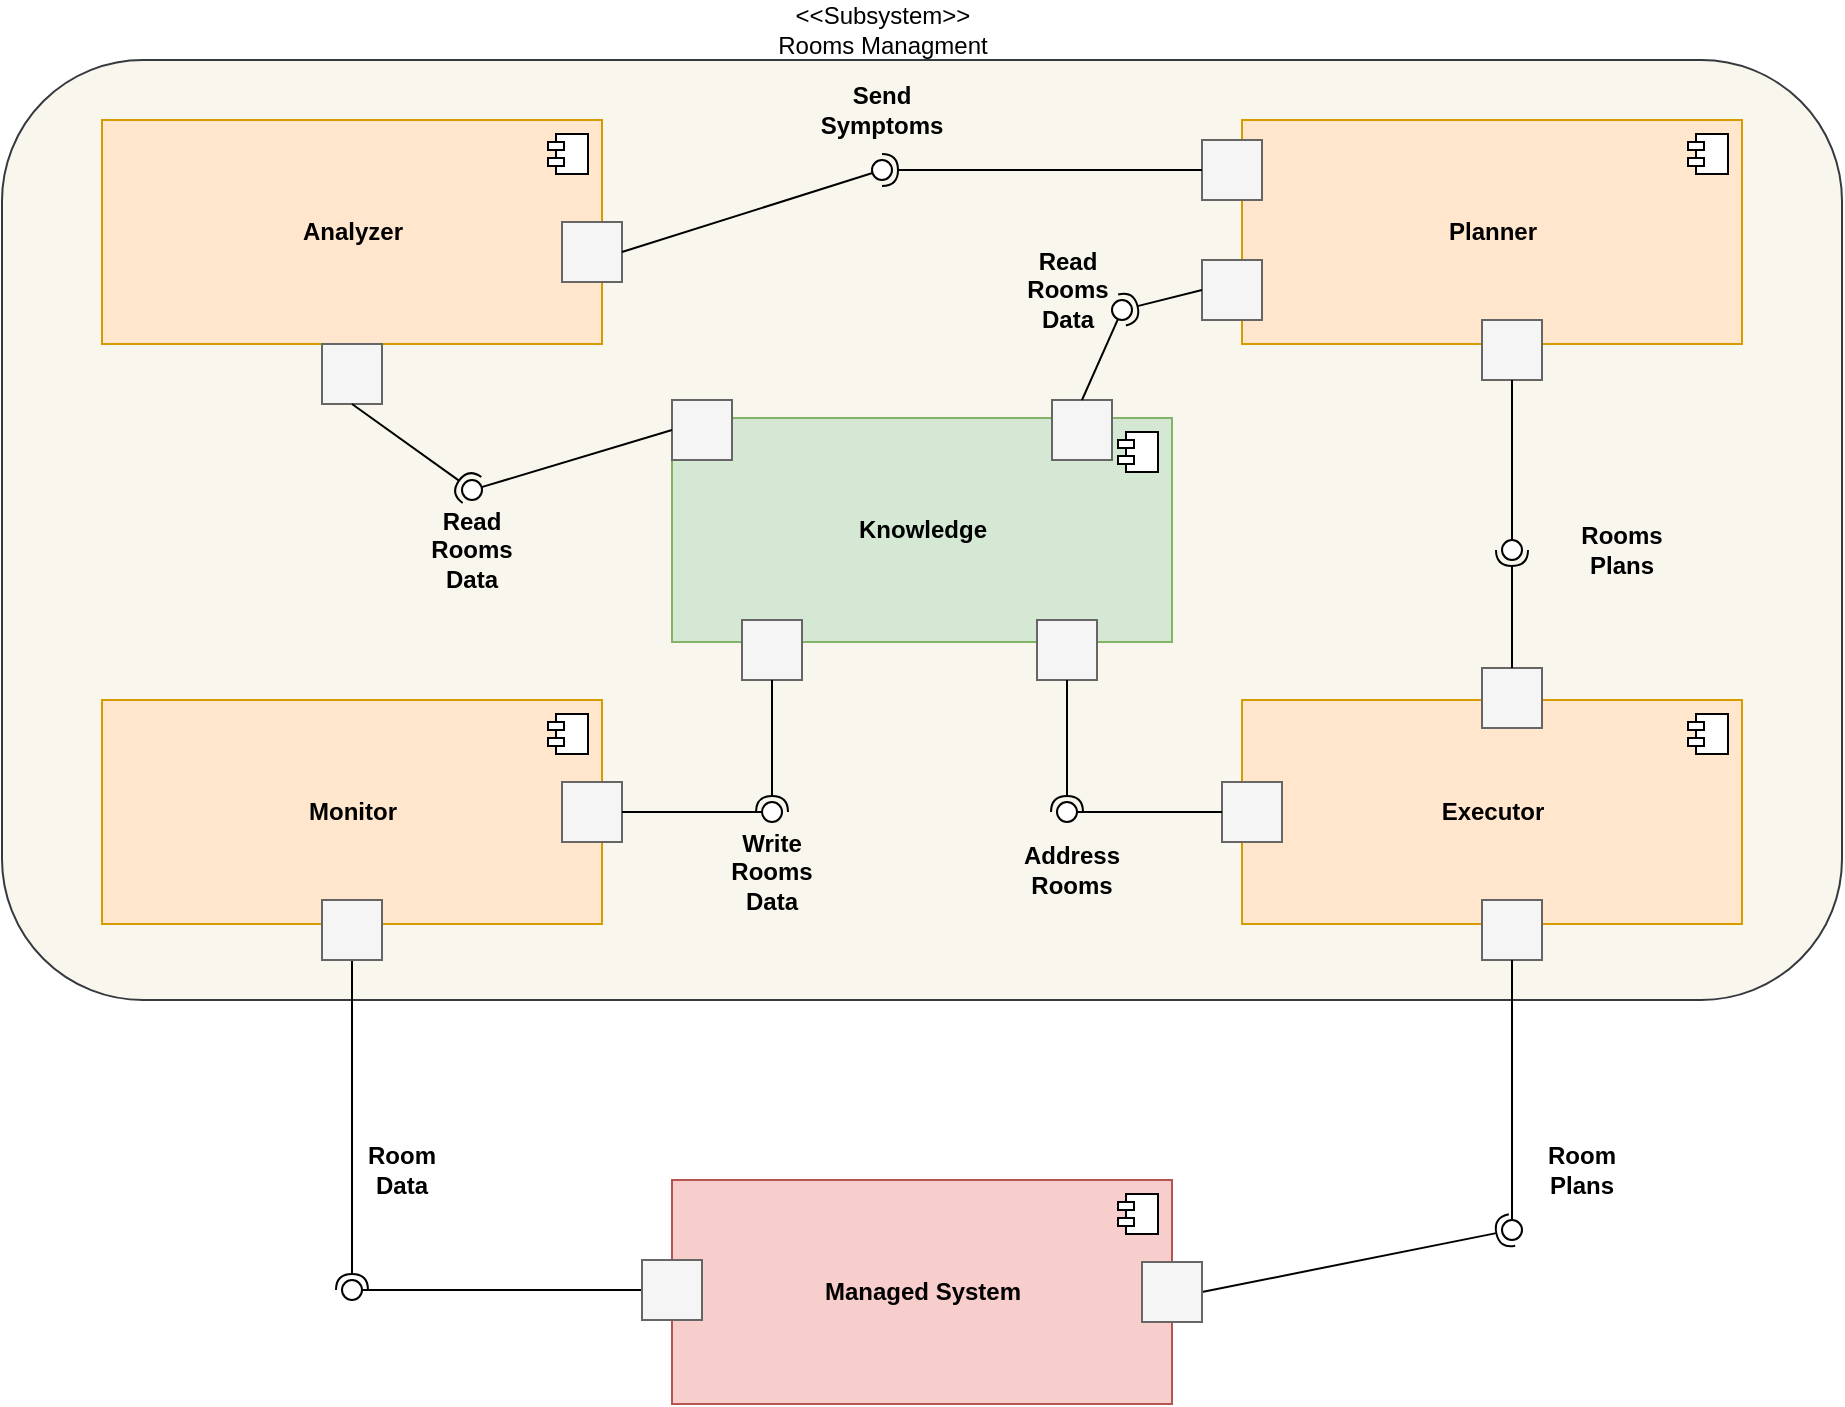 <mxfile version="20.8.3" type="google"><diagram id="yNoaNUTrjd9lA58yJgSM" name="Page-1"><mxGraphModel dx="954" dy="595" grid="1" gridSize="10" guides="1" tooltips="1" connect="1" arrows="1" fold="1" page="1" pageScale="1" pageWidth="1169" pageHeight="827" math="0" shadow="0"><root><mxCell id="0"/><mxCell id="1" parent="0"/><mxCell id="JK7j-euUFYSsGoetrH3W-2" value="" style="rounded=1;whiteSpace=wrap;html=1;fillColor=#f9f7ed;strokeColor=#36393d;" parent="1" vertex="1"><mxGeometry x="160" y="80" width="920" height="470" as="geometry"/></mxCell><mxCell id="JK7j-euUFYSsGoetrH3W-3" value="&amp;lt;&amp;lt;Subsystem&amp;gt;&amp;gt;&lt;br&gt;Rooms Managment" style="text;html=1;strokeColor=none;fillColor=none;align=center;verticalAlign=middle;whiteSpace=wrap;rounded=0;" parent="1" vertex="1"><mxGeometry x="522.5" y="50" width="155" height="30" as="geometry"/></mxCell><mxCell id="JK7j-euUFYSsGoetrH3W-16" value="&lt;b&gt;Monitor&lt;/b&gt;" style="html=1;dropTarget=0;fillColor=#ffe6cc;strokeColor=#d79b00;" parent="1" vertex="1"><mxGeometry x="210" y="400" width="250" height="112" as="geometry"/></mxCell><mxCell id="JK7j-euUFYSsGoetrH3W-17" value="" style="shape=module;jettyWidth=8;jettyHeight=4;" parent="JK7j-euUFYSsGoetrH3W-16" vertex="1"><mxGeometry x="1" width="20" height="20" relative="1" as="geometry"><mxPoint x="-27" y="7" as="offset"/></mxGeometry></mxCell><mxCell id="JK7j-euUFYSsGoetrH3W-20" value="&lt;b&gt;Knowledge&lt;/b&gt;" style="html=1;dropTarget=0;fillColor=#d5e8d4;strokeColor=#82b366;" parent="1" vertex="1"><mxGeometry x="495" y="259" width="250" height="112" as="geometry"/></mxCell><mxCell id="JK7j-euUFYSsGoetrH3W-21" value="" style="shape=module;jettyWidth=8;jettyHeight=4;" parent="JK7j-euUFYSsGoetrH3W-20" vertex="1"><mxGeometry x="1" width="20" height="20" relative="1" as="geometry"><mxPoint x="-27" y="7" as="offset"/></mxGeometry></mxCell><mxCell id="JK7j-euUFYSsGoetrH3W-22" value="&lt;b&gt;Executor&lt;/b&gt;" style="html=1;dropTarget=0;fillColor=#ffe6cc;strokeColor=#d79b00;" parent="1" vertex="1"><mxGeometry x="780" y="400" width="250" height="112" as="geometry"/></mxCell><mxCell id="JK7j-euUFYSsGoetrH3W-23" value="" style="shape=module;jettyWidth=8;jettyHeight=4;" parent="JK7j-euUFYSsGoetrH3W-22" vertex="1"><mxGeometry x="1" width="20" height="20" relative="1" as="geometry"><mxPoint x="-27" y="7" as="offset"/></mxGeometry></mxCell><mxCell id="JK7j-euUFYSsGoetrH3W-25" value="&lt;b&gt;Analyzer&lt;br&gt;&lt;/b&gt;" style="html=1;dropTarget=0;fillColor=#ffe6cc;strokeColor=#d79b00;" parent="1" vertex="1"><mxGeometry x="210" y="110" width="250" height="112" as="geometry"/></mxCell><mxCell id="JK7j-euUFYSsGoetrH3W-26" value="" style="shape=module;jettyWidth=8;jettyHeight=4;" parent="JK7j-euUFYSsGoetrH3W-25" vertex="1"><mxGeometry x="1" width="20" height="20" relative="1" as="geometry"><mxPoint x="-27" y="7" as="offset"/></mxGeometry></mxCell><mxCell id="JK7j-euUFYSsGoetrH3W-27" value="&lt;b&gt;Planner&lt;/b&gt;" style="html=1;dropTarget=0;fillColor=#ffe6cc;strokeColor=#d79b00;" parent="1" vertex="1"><mxGeometry x="780" y="110" width="250" height="112" as="geometry"/></mxCell><mxCell id="JK7j-euUFYSsGoetrH3W-28" value="" style="shape=module;jettyWidth=8;jettyHeight=4;" parent="JK7j-euUFYSsGoetrH3W-27" vertex="1"><mxGeometry x="1" width="20" height="20" relative="1" as="geometry"><mxPoint x="-27" y="7" as="offset"/></mxGeometry></mxCell><mxCell id="JK7j-euUFYSsGoetrH3W-29" value="&lt;b&gt;Managed System&lt;/b&gt;" style="html=1;dropTarget=0;fillColor=#f8cecc;strokeColor=#b85450;" parent="1" vertex="1"><mxGeometry x="495" y="640" width="250" height="112" as="geometry"/></mxCell><mxCell id="JK7j-euUFYSsGoetrH3W-30" value="" style="shape=module;jettyWidth=8;jettyHeight=4;" parent="JK7j-euUFYSsGoetrH3W-29" vertex="1"><mxGeometry x="1" width="20" height="20" relative="1" as="geometry"><mxPoint x="-27" y="7" as="offset"/></mxGeometry></mxCell><mxCell id="JK7j-euUFYSsGoetrH3W-37" value="" style="rounded=0;orthogonalLoop=1;jettySize=auto;html=1;endArrow=none;endFill=0;sketch=0;targetPerimeterSpacing=0;exitX=0;exitY=0.5;exitDx=0;exitDy=0;startArrow=none;" parent="1" source="JK7j-euUFYSsGoetrH3W-41" target="JK7j-euUFYSsGoetrH3W-39" edge="1"><mxGeometry relative="1" as="geometry"><mxPoint x="315" y="675" as="sourcePoint"/></mxGeometry></mxCell><mxCell id="JK7j-euUFYSsGoetrH3W-38" value="" style="rounded=0;orthogonalLoop=1;jettySize=auto;html=1;endArrow=halfCircle;endFill=0;entryX=0.5;entryY=0.5;endSize=6;strokeWidth=1;sketch=0;exitX=0.5;exitY=1;exitDx=0;exitDy=0;" parent="1" source="JK7j-euUFYSsGoetrH3W-16" target="JK7j-euUFYSsGoetrH3W-39" edge="1"><mxGeometry relative="1" as="geometry"><mxPoint x="355" y="675" as="sourcePoint"/><Array as="points"/></mxGeometry></mxCell><mxCell id="JK7j-euUFYSsGoetrH3W-39" value="" style="ellipse;whiteSpace=wrap;html=1;align=center;aspect=fixed;resizable=0;points=[];outlineConnect=0;sketch=0;" parent="1" vertex="1"><mxGeometry x="330" y="690" width="10" height="10" as="geometry"/></mxCell><mxCell id="JK7j-euUFYSsGoetrH3W-40" value="" style="whiteSpace=wrap;html=1;aspect=fixed;fillColor=#f5f5f5;strokeColor=#666666;fontColor=#333333;" parent="1" vertex="1"><mxGeometry x="320" y="500" width="30" height="30" as="geometry"/></mxCell><mxCell id="JK7j-euUFYSsGoetrH3W-42" value="" style="rounded=0;orthogonalLoop=1;jettySize=auto;html=1;endArrow=none;endFill=0;sketch=0;sourcePerimeterSpacing=0;exitX=0;exitY=0.5;exitDx=0;exitDy=0;" parent="1" source="JK7j-euUFYSsGoetrH3W-29" target="JK7j-euUFYSsGoetrH3W-41" edge="1"><mxGeometry relative="1" as="geometry"><mxPoint x="495" y="696" as="sourcePoint"/><mxPoint x="370" y="696" as="targetPoint"/></mxGeometry></mxCell><mxCell id="JK7j-euUFYSsGoetrH3W-41" value="" style="whiteSpace=wrap;html=1;aspect=fixed;fillColor=#f5f5f5;strokeColor=#666666;fontColor=#333333;" parent="1" vertex="1"><mxGeometry x="480" y="680" width="30" height="30" as="geometry"/></mxCell><mxCell id="JK7j-euUFYSsGoetrH3W-43" value="" style="whiteSpace=wrap;html=1;aspect=fixed;fillColor=#f5f5f5;strokeColor=#666666;fontColor=#333333;" parent="1" vertex="1"><mxGeometry x="440" y="441" width="30" height="30" as="geometry"/></mxCell><mxCell id="JK7j-euUFYSsGoetrH3W-44" value="" style="whiteSpace=wrap;html=1;aspect=fixed;fillColor=#f5f5f5;strokeColor=#666666;fontColor=#333333;" parent="1" vertex="1"><mxGeometry x="770" y="441" width="30" height="30" as="geometry"/></mxCell><mxCell id="JK7j-euUFYSsGoetrH3W-45" value="" style="whiteSpace=wrap;html=1;aspect=fixed;fillColor=#f5f5f5;strokeColor=#666666;fontColor=#333333;" parent="1" vertex="1"><mxGeometry x="900" y="500" width="30" height="30" as="geometry"/></mxCell><mxCell id="JK7j-euUFYSsGoetrH3W-46" value="" style="whiteSpace=wrap;html=1;aspect=fixed;fillColor=#f5f5f5;strokeColor=#666666;fontColor=#333333;" parent="1" vertex="1"><mxGeometry x="530" y="360" width="30" height="30" as="geometry"/></mxCell><mxCell id="JK7j-euUFYSsGoetrH3W-47" value="" style="whiteSpace=wrap;html=1;aspect=fixed;fillColor=#f5f5f5;strokeColor=#666666;fontColor=#333333;" parent="1" vertex="1"><mxGeometry x="677.5" y="360" width="30" height="30" as="geometry"/></mxCell><mxCell id="JK7j-euUFYSsGoetrH3W-48" value="" style="whiteSpace=wrap;html=1;aspect=fixed;fillColor=#f5f5f5;strokeColor=#666666;fontColor=#333333;" parent="1" vertex="1"><mxGeometry x="495" y="250" width="30" height="30" as="geometry"/></mxCell><mxCell id="JK7j-euUFYSsGoetrH3W-49" value="" style="whiteSpace=wrap;html=1;aspect=fixed;fillColor=#f5f5f5;strokeColor=#666666;fontColor=#333333;" parent="1" vertex="1"><mxGeometry x="685" y="250" width="30" height="30" as="geometry"/></mxCell><mxCell id="JK7j-euUFYSsGoetrH3W-50" value="" style="whiteSpace=wrap;html=1;aspect=fixed;fillColor=#f5f5f5;strokeColor=#666666;fontColor=#333333;" parent="1" vertex="1"><mxGeometry x="320" y="222" width="30" height="30" as="geometry"/></mxCell><mxCell id="JK7j-euUFYSsGoetrH3W-51" value="" style="whiteSpace=wrap;html=1;aspect=fixed;fillColor=#f5f5f5;strokeColor=#666666;fontColor=#333333;" parent="1" vertex="1"><mxGeometry x="440" y="161" width="30" height="30" as="geometry"/></mxCell><mxCell id="JK7j-euUFYSsGoetrH3W-52" value="" style="whiteSpace=wrap;html=1;aspect=fixed;fillColor=#f5f5f5;strokeColor=#666666;fontColor=#333333;" parent="1" vertex="1"><mxGeometry x="760" y="120" width="30" height="30" as="geometry"/></mxCell><mxCell id="JK7j-euUFYSsGoetrH3W-53" value="" style="whiteSpace=wrap;html=1;aspect=fixed;fillColor=#f5f5f5;strokeColor=#666666;fontColor=#333333;" parent="1" vertex="1"><mxGeometry x="760" y="180" width="30" height="30" as="geometry"/></mxCell><mxCell id="JK7j-euUFYSsGoetrH3W-54" value="" style="whiteSpace=wrap;html=1;aspect=fixed;fillColor=#f5f5f5;strokeColor=#666666;fontColor=#333333;" parent="1" vertex="1"><mxGeometry x="900" y="210" width="30" height="30" as="geometry"/></mxCell><mxCell id="JK7j-euUFYSsGoetrH3W-55" value="" style="whiteSpace=wrap;html=1;aspect=fixed;fillColor=#f5f5f5;strokeColor=#666666;fontColor=#333333;" parent="1" vertex="1"><mxGeometry x="900" y="384" width="30" height="30" as="geometry"/></mxCell><mxCell id="JK7j-euUFYSsGoetrH3W-56" value="" style="rounded=0;orthogonalLoop=1;jettySize=auto;html=1;endArrow=none;endFill=0;sketch=0;sourcePerimeterSpacing=0;targetPerimeterSpacing=0;" parent="1" source="JK7j-euUFYSsGoetrH3W-43" target="JK7j-euUFYSsGoetrH3W-58" edge="1"><mxGeometry relative="1" as="geometry"><mxPoint x="610" y="375" as="sourcePoint"/></mxGeometry></mxCell><mxCell id="JK7j-euUFYSsGoetrH3W-57" value="" style="rounded=0;orthogonalLoop=1;jettySize=auto;html=1;endArrow=halfCircle;endFill=0;entryX=0.5;entryY=0.5;endSize=6;strokeWidth=1;sketch=0;exitX=0.5;exitY=1;exitDx=0;exitDy=0;" parent="1" source="JK7j-euUFYSsGoetrH3W-46" target="JK7j-euUFYSsGoetrH3W-58" edge="1"><mxGeometry relative="1" as="geometry"><mxPoint x="650" y="375" as="sourcePoint"/></mxGeometry></mxCell><mxCell id="JK7j-euUFYSsGoetrH3W-58" value="" style="ellipse;whiteSpace=wrap;html=1;align=center;aspect=fixed;resizable=0;points=[];outlineConnect=0;sketch=0;" parent="1" vertex="1"><mxGeometry x="540" y="451" width="10" height="10" as="geometry"/></mxCell><mxCell id="JK7j-euUFYSsGoetrH3W-59" value="" style="rounded=0;orthogonalLoop=1;jettySize=auto;html=1;endArrow=none;endFill=0;sketch=0;sourcePerimeterSpacing=0;targetPerimeterSpacing=0;exitX=0;exitY=0.5;exitDx=0;exitDy=0;" parent="1" source="JK7j-euUFYSsGoetrH3W-44" target="JK7j-euUFYSsGoetrH3W-61" edge="1"><mxGeometry relative="1" as="geometry"><mxPoint x="610" y="355" as="sourcePoint"/></mxGeometry></mxCell><mxCell id="JK7j-euUFYSsGoetrH3W-60" value="" style="rounded=0;orthogonalLoop=1;jettySize=auto;html=1;endArrow=halfCircle;endFill=0;entryX=0.5;entryY=0.5;endSize=6;strokeWidth=1;sketch=0;exitX=0.5;exitY=1;exitDx=0;exitDy=0;" parent="1" source="JK7j-euUFYSsGoetrH3W-47" target="JK7j-euUFYSsGoetrH3W-61" edge="1"><mxGeometry relative="1" as="geometry"><mxPoint x="650" y="355" as="sourcePoint"/><Array as="points"/></mxGeometry></mxCell><mxCell id="JK7j-euUFYSsGoetrH3W-61" value="" style="ellipse;whiteSpace=wrap;html=1;align=center;aspect=fixed;resizable=0;points=[];outlineConnect=0;sketch=0;direction=south;" parent="1" vertex="1"><mxGeometry x="687.5" y="451" width="10" height="10" as="geometry"/></mxCell><mxCell id="JK7j-euUFYSsGoetrH3W-65" value="" style="rounded=0;orthogonalLoop=1;jettySize=auto;html=1;endArrow=none;endFill=0;sketch=0;sourcePerimeterSpacing=0;targetPerimeterSpacing=0;exitX=0;exitY=0.5;exitDx=0;exitDy=0;" parent="1" source="JK7j-euUFYSsGoetrH3W-48" target="JK7j-euUFYSsGoetrH3W-67" edge="1"><mxGeometry relative="1" as="geometry"><mxPoint x="310" y="305" as="sourcePoint"/></mxGeometry></mxCell><mxCell id="JK7j-euUFYSsGoetrH3W-66" value="" style="rounded=0;orthogonalLoop=1;jettySize=auto;html=1;endArrow=halfCircle;endFill=0;entryX=0.5;entryY=0.5;endSize=6;strokeWidth=1;sketch=0;exitX=0.5;exitY=1;exitDx=0;exitDy=0;" parent="1" source="JK7j-euUFYSsGoetrH3W-50" target="JK7j-euUFYSsGoetrH3W-67" edge="1"><mxGeometry relative="1" as="geometry"><mxPoint x="350" y="305" as="sourcePoint"/></mxGeometry></mxCell><mxCell id="JK7j-euUFYSsGoetrH3W-67" value="" style="ellipse;whiteSpace=wrap;html=1;align=center;aspect=fixed;resizable=0;points=[];outlineConnect=0;sketch=0;" parent="1" vertex="1"><mxGeometry x="390" y="290" width="10" height="10" as="geometry"/></mxCell><mxCell id="JK7j-euUFYSsGoetrH3W-68" value="" style="rounded=0;orthogonalLoop=1;jettySize=auto;html=1;endArrow=none;endFill=0;sketch=0;sourcePerimeterSpacing=0;targetPerimeterSpacing=0;exitX=1;exitY=0.5;exitDx=0;exitDy=0;" parent="1" source="JK7j-euUFYSsGoetrH3W-51" target="JK7j-euUFYSsGoetrH3W-70" edge="1"><mxGeometry relative="1" as="geometry"><mxPoint x="330" y="355" as="sourcePoint"/></mxGeometry></mxCell><mxCell id="JK7j-euUFYSsGoetrH3W-69" value="" style="rounded=0;orthogonalLoop=1;jettySize=auto;html=1;endArrow=halfCircle;endFill=0;entryX=0.5;entryY=0.5;endSize=6;strokeWidth=1;sketch=0;exitX=0;exitY=0.5;exitDx=0;exitDy=0;" parent="1" source="JK7j-euUFYSsGoetrH3W-52" target="JK7j-euUFYSsGoetrH3W-70" edge="1"><mxGeometry relative="1" as="geometry"><mxPoint x="370" y="355" as="sourcePoint"/></mxGeometry></mxCell><mxCell id="JK7j-euUFYSsGoetrH3W-70" value="" style="ellipse;whiteSpace=wrap;html=1;align=center;aspect=fixed;resizable=0;points=[];outlineConnect=0;sketch=0;" parent="1" vertex="1"><mxGeometry x="595" y="130" width="10" height="10" as="geometry"/></mxCell><mxCell id="JK7j-euUFYSsGoetrH3W-71" value="" style="rounded=0;orthogonalLoop=1;jettySize=auto;html=1;endArrow=none;endFill=0;sketch=0;sourcePerimeterSpacing=0;targetPerimeterSpacing=0;exitX=0.5;exitY=0;exitDx=0;exitDy=0;" parent="1" source="JK7j-euUFYSsGoetrH3W-49" target="JK7j-euUFYSsGoetrH3W-73" edge="1"><mxGeometry relative="1" as="geometry"><mxPoint x="240" y="355" as="sourcePoint"/></mxGeometry></mxCell><mxCell id="JK7j-euUFYSsGoetrH3W-72" value="" style="rounded=0;orthogonalLoop=1;jettySize=auto;html=1;endArrow=halfCircle;endFill=0;entryX=0.5;entryY=0.5;endSize=6;strokeWidth=1;sketch=0;exitX=0;exitY=0.5;exitDx=0;exitDy=0;" parent="1" source="JK7j-euUFYSsGoetrH3W-53" target="JK7j-euUFYSsGoetrH3W-73" edge="1"><mxGeometry relative="1" as="geometry"><mxPoint x="280" y="355" as="sourcePoint"/></mxGeometry></mxCell><mxCell id="JK7j-euUFYSsGoetrH3W-73" value="" style="ellipse;whiteSpace=wrap;html=1;align=center;aspect=fixed;resizable=0;points=[];outlineConnect=0;sketch=0;" parent="1" vertex="1"><mxGeometry x="715" y="200" width="10" height="10" as="geometry"/></mxCell><mxCell id="JK7j-euUFYSsGoetrH3W-74" value="" style="rounded=0;orthogonalLoop=1;jettySize=auto;html=1;endArrow=none;endFill=0;sketch=0;sourcePerimeterSpacing=0;targetPerimeterSpacing=0;exitX=0.5;exitY=1;exitDx=0;exitDy=0;" parent="1" source="JK7j-euUFYSsGoetrH3W-54" target="JK7j-euUFYSsGoetrH3W-76" edge="1"><mxGeometry relative="1" as="geometry"><mxPoint x="240" y="385" as="sourcePoint"/></mxGeometry></mxCell><mxCell id="JK7j-euUFYSsGoetrH3W-75" value="" style="rounded=0;orthogonalLoop=1;jettySize=auto;html=1;endArrow=halfCircle;endFill=0;entryX=0.5;entryY=0.5;endSize=6;strokeWidth=1;sketch=0;exitX=0.5;exitY=0;exitDx=0;exitDy=0;" parent="1" source="JK7j-euUFYSsGoetrH3W-55" target="JK7j-euUFYSsGoetrH3W-76" edge="1"><mxGeometry relative="1" as="geometry"><mxPoint x="280" y="385" as="sourcePoint"/></mxGeometry></mxCell><mxCell id="JK7j-euUFYSsGoetrH3W-76" value="" style="ellipse;whiteSpace=wrap;html=1;align=center;aspect=fixed;resizable=0;points=[];outlineConnect=0;sketch=0;" parent="1" vertex="1"><mxGeometry x="910" y="320" width="10" height="10" as="geometry"/></mxCell><mxCell id="JK7j-euUFYSsGoetrH3W-80" value="" style="rounded=0;orthogonalLoop=1;jettySize=auto;html=1;endArrow=none;endFill=0;sketch=0;sourcePerimeterSpacing=0;targetPerimeterSpacing=0;exitX=0.5;exitY=1;exitDx=0;exitDy=0;" parent="1" source="JK7j-euUFYSsGoetrH3W-45" target="JK7j-euUFYSsGoetrH3W-82" edge="1"><mxGeometry relative="1" as="geometry"><mxPoint x="895" y="665" as="sourcePoint"/></mxGeometry></mxCell><mxCell id="JK7j-euUFYSsGoetrH3W-81" value="" style="rounded=0;orthogonalLoop=1;jettySize=auto;html=1;endArrow=halfCircle;endFill=0;entryX=0.5;entryY=0.5;endSize=6;strokeWidth=1;sketch=0;exitX=1;exitY=0.5;exitDx=0;exitDy=0;" parent="1" source="JK7j-euUFYSsGoetrH3W-83" target="JK7j-euUFYSsGoetrH3W-82" edge="1"><mxGeometry relative="1" as="geometry"><mxPoint x="910" y="700" as="sourcePoint"/></mxGeometry></mxCell><mxCell id="JK7j-euUFYSsGoetrH3W-82" value="" style="ellipse;whiteSpace=wrap;html=1;align=center;aspect=fixed;resizable=0;points=[];outlineConnect=0;sketch=0;" parent="1" vertex="1"><mxGeometry x="910" y="660" width="10" height="10" as="geometry"/></mxCell><mxCell id="JK7j-euUFYSsGoetrH3W-83" value="" style="whiteSpace=wrap;html=1;aspect=fixed;fillColor=#f5f5f5;strokeColor=#666666;fontColor=#333333;" parent="1" vertex="1"><mxGeometry x="730" y="681" width="30" height="30" as="geometry"/></mxCell><mxCell id="JK7j-euUFYSsGoetrH3W-84" value="&lt;b&gt;Send Symptoms&lt;/b&gt;" style="text;html=1;strokeColor=none;fillColor=none;align=center;verticalAlign=middle;whiteSpace=wrap;rounded=0;" parent="1" vertex="1"><mxGeometry x="570" y="90" width="60" height="30" as="geometry"/></mxCell><mxCell id="JK7j-euUFYSsGoetrH3W-85" value="&lt;b&gt;Read Rooms Data&lt;/b&gt;" style="text;html=1;strokeColor=none;fillColor=none;align=center;verticalAlign=middle;whiteSpace=wrap;rounded=0;" parent="1" vertex="1"><mxGeometry x="365" y="310" width="60" height="30" as="geometry"/></mxCell><mxCell id="JK7j-euUFYSsGoetrH3W-86" value="&lt;b&gt;Read Rooms Data&lt;/b&gt;" style="text;html=1;strokeColor=none;fillColor=none;align=center;verticalAlign=middle;whiteSpace=wrap;rounded=0;" parent="1" vertex="1"><mxGeometry x="662.5" y="180" width="60" height="30" as="geometry"/></mxCell><mxCell id="JK7j-euUFYSsGoetrH3W-87" value="&lt;b&gt;Rooms Plans&lt;/b&gt;" style="text;html=1;strokeColor=none;fillColor=none;align=center;verticalAlign=middle;whiteSpace=wrap;rounded=0;" parent="1" vertex="1"><mxGeometry x="940" y="310" width="60" height="30" as="geometry"/></mxCell><mxCell id="JK7j-euUFYSsGoetrH3W-88" value="&lt;b&gt;Room Plans&lt;/b&gt;" style="text;html=1;strokeColor=none;fillColor=none;align=center;verticalAlign=middle;whiteSpace=wrap;rounded=0;" parent="1" vertex="1"><mxGeometry x="920" y="620" width="60" height="30" as="geometry"/></mxCell><mxCell id="JK7j-euUFYSsGoetrH3W-89" value="&lt;b&gt;Room Data&lt;/b&gt;" style="text;html=1;strokeColor=none;fillColor=none;align=center;verticalAlign=middle;whiteSpace=wrap;rounded=0;" parent="1" vertex="1"><mxGeometry x="330" y="620" width="60" height="30" as="geometry"/></mxCell><mxCell id="JK7j-euUFYSsGoetrH3W-90" value="&lt;b&gt;Write Rooms Data&lt;/b&gt;" style="text;html=1;strokeColor=none;fillColor=none;align=center;verticalAlign=middle;whiteSpace=wrap;rounded=0;" parent="1" vertex="1"><mxGeometry x="515" y="471" width="60" height="30" as="geometry"/></mxCell><mxCell id="JK7j-euUFYSsGoetrH3W-91" value="&lt;b&gt;Address Rooms&lt;/b&gt;" style="text;html=1;strokeColor=none;fillColor=none;align=center;verticalAlign=middle;whiteSpace=wrap;rounded=0;" parent="1" vertex="1"><mxGeometry x="665" y="470" width="60" height="30" as="geometry"/></mxCell></root></mxGraphModel></diagram></mxfile>